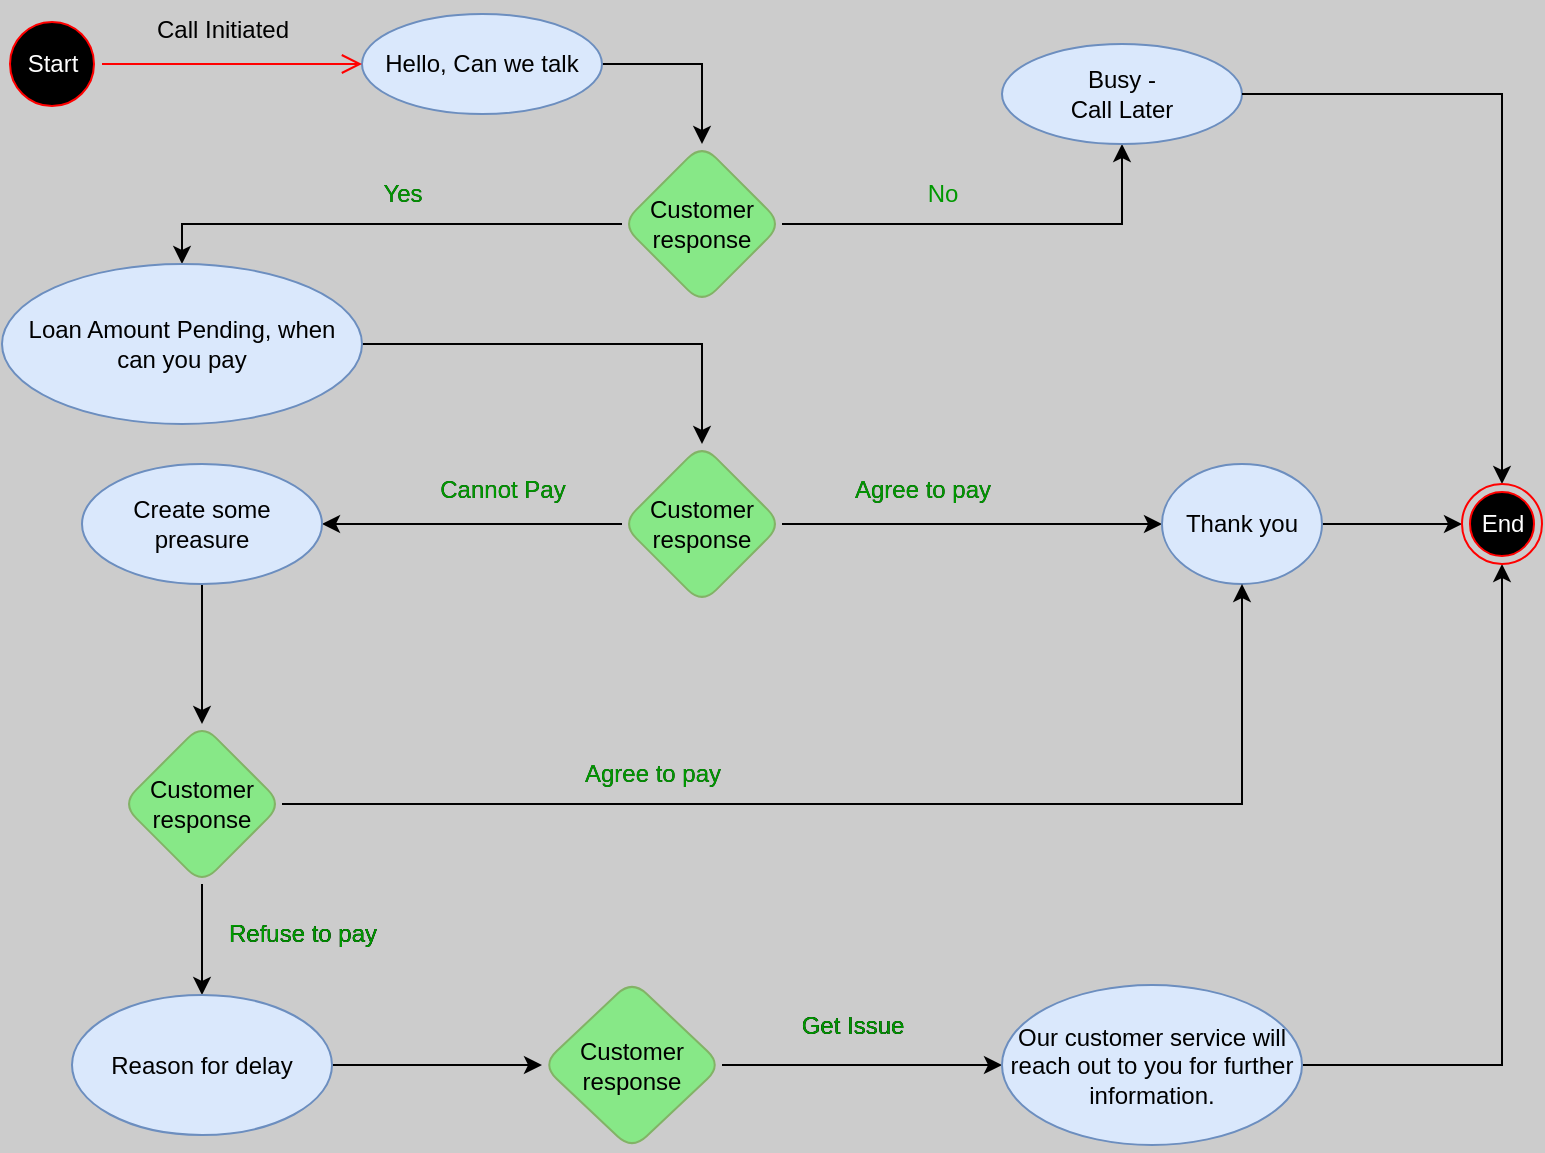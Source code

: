 <mxfile version="21.3.4" type="github">
  <diagram name="Page-1" id="_XSU-ZiaZUm6kHqfMgjd">
    <mxGraphModel dx="1192" dy="529" grid="1" gridSize="10" guides="1" tooltips="1" connect="1" arrows="1" fold="1" page="1" pageScale="1" pageWidth="850" pageHeight="1100" background="#CCCCCC" math="0" shadow="0">
      <root>
        <mxCell id="0" />
        <mxCell id="1" parent="0" />
        <mxCell id="8jqBPqb6njljP35rpJpu-10" value="" style="edgeStyle=orthogonalEdgeStyle;rounded=0;orthogonalLoop=1;jettySize=auto;html=1;" parent="1" source="8jqBPqb6njljP35rpJpu-5" target="8jqBPqb6njljP35rpJpu-9" edge="1">
          <mxGeometry relative="1" as="geometry" />
        </mxCell>
        <mxCell id="8jqBPqb6njljP35rpJpu-5" value="Hello, Can we talk" style="ellipse;whiteSpace=wrap;html=1;rounded=1;fillColor=#dae8fc;strokeColor=#6c8ebf;" parent="1" vertex="1">
          <mxGeometry x="230" y="25" width="120" height="50" as="geometry" />
        </mxCell>
        <mxCell id="8jqBPqb6njljP35rpJpu-12" value="" style="edgeStyle=orthogonalEdgeStyle;rounded=0;orthogonalLoop=1;jettySize=auto;html=1;" parent="1" source="8jqBPqb6njljP35rpJpu-9" target="8jqBPqb6njljP35rpJpu-11" edge="1">
          <mxGeometry relative="1" as="geometry">
            <Array as="points">
              <mxPoint x="610" y="130" />
            </Array>
          </mxGeometry>
        </mxCell>
        <mxCell id="8jqBPqb6njljP35rpJpu-14" value="" style="edgeStyle=orthogonalEdgeStyle;rounded=0;orthogonalLoop=1;jettySize=auto;html=1;" parent="1" source="8jqBPqb6njljP35rpJpu-9" target="8jqBPqb6njljP35rpJpu-13" edge="1">
          <mxGeometry relative="1" as="geometry">
            <Array as="points">
              <mxPoint x="140" y="130" />
            </Array>
          </mxGeometry>
        </mxCell>
        <mxCell id="8jqBPqb6njljP35rpJpu-9" value="Customer&lt;br&gt;response" style="rhombus;whiteSpace=wrap;html=1;rounded=1;fillColor=#87E887;strokeColor=#82b366;fillStyle=auto;" parent="1" vertex="1">
          <mxGeometry x="360" y="90" width="80" height="80" as="geometry" />
        </mxCell>
        <mxCell id="8jqBPqb6njljP35rpJpu-11" value="Busy - &lt;br&gt;Call Later" style="ellipse;whiteSpace=wrap;html=1;rounded=1;fillColor=#dae8fc;strokeColor=#6c8ebf;" parent="1" vertex="1">
          <mxGeometry x="550" y="40" width="120" height="50" as="geometry" />
        </mxCell>
        <mxCell id="8jqBPqb6njljP35rpJpu-18" value="" style="edgeStyle=orthogonalEdgeStyle;rounded=0;orthogonalLoop=1;jettySize=auto;html=1;" parent="1" source="8jqBPqb6njljP35rpJpu-13" target="8jqBPqb6njljP35rpJpu-17" edge="1">
          <mxGeometry relative="1" as="geometry" />
        </mxCell>
        <mxCell id="8jqBPqb6njljP35rpJpu-13" value="Loan Amount Pending, when &lt;br&gt;can you pay" style="ellipse;whiteSpace=wrap;html=1;rounded=1;fillColor=#dae8fc;strokeColor=#6c8ebf;" parent="1" vertex="1">
          <mxGeometry x="50" y="150" width="180" height="80" as="geometry" />
        </mxCell>
        <mxCell id="8jqBPqb6njljP35rpJpu-15" value="No" style="text;align=center;verticalAlign=middle;resizable=0;points=[];autosize=1;strokeColor=none;fillColor=none;fontColor=#009900;labelBackgroundColor=none;labelBorderColor=none;html=1;" parent="1" vertex="1">
          <mxGeometry x="500" y="100" width="40" height="30" as="geometry" />
        </mxCell>
        <mxCell id="8jqBPqb6njljP35rpJpu-16" value="Yes" style="text;html=1;align=center;verticalAlign=middle;resizable=0;points=[];autosize=1;strokeColor=none;fillColor=none;" parent="1" vertex="1">
          <mxGeometry x="230" y="100" width="40" height="30" as="geometry" />
        </mxCell>
        <mxCell id="8jqBPqb6njljP35rpJpu-21" value="" style="edgeStyle=orthogonalEdgeStyle;rounded=0;orthogonalLoop=1;jettySize=auto;html=1;" parent="1" source="8jqBPqb6njljP35rpJpu-17" target="8jqBPqb6njljP35rpJpu-20" edge="1">
          <mxGeometry relative="1" as="geometry" />
        </mxCell>
        <mxCell id="8jqBPqb6njljP35rpJpu-24" value="" style="edgeStyle=orthogonalEdgeStyle;rounded=0;orthogonalLoop=1;jettySize=auto;html=1;" parent="1" source="8jqBPqb6njljP35rpJpu-17" target="8jqBPqb6njljP35rpJpu-23" edge="1">
          <mxGeometry relative="1" as="geometry" />
        </mxCell>
        <mxCell id="8jqBPqb6njljP35rpJpu-17" value="Customer&lt;br style=&quot;border-color: var(--border-color);&quot;&gt;response" style="rhombus;whiteSpace=wrap;html=1;rounded=1;fillColor=#87E887;strokeColor=#82b366;fillStyle=auto;" parent="1" vertex="1">
          <mxGeometry x="360" y="240" width="80" height="80" as="geometry" />
        </mxCell>
        <mxCell id="8jqBPqb6njljP35rpJpu-34" value="" style="edgeStyle=orthogonalEdgeStyle;rounded=0;orthogonalLoop=1;jettySize=auto;html=1;" parent="1" source="8jqBPqb6njljP35rpJpu-20" target="8jqBPqb6njljP35rpJpu-33" edge="1">
          <mxGeometry relative="1" as="geometry" />
        </mxCell>
        <mxCell id="8jqBPqb6njljP35rpJpu-20" value="Create some preasure" style="ellipse;whiteSpace=wrap;html=1;rounded=1;fillColor=#dae8fc;strokeColor=#6c8ebf;" parent="1" vertex="1">
          <mxGeometry x="90" y="250" width="120" height="60" as="geometry" />
        </mxCell>
        <mxCell id="8jqBPqb6njljP35rpJpu-22" value="Cannot Pay" style="text;html=1;align=center;verticalAlign=middle;resizable=0;points=[];autosize=1;strokeColor=none;fillColor=none;" parent="1" vertex="1">
          <mxGeometry x="255" y="248" width="90" height="30" as="geometry" />
        </mxCell>
        <mxCell id="8jqBPqb6njljP35rpJpu-32" value="" style="edgeStyle=orthogonalEdgeStyle;rounded=0;orthogonalLoop=1;jettySize=auto;html=1;entryX=0;entryY=0.5;entryDx=0;entryDy=0;" parent="1" source="8jqBPqb6njljP35rpJpu-23" target="KZPDHs1THXpY1xrSXdAi-1" edge="1">
          <mxGeometry relative="1" as="geometry">
            <mxPoint x="760" y="280" as="targetPoint" />
          </mxGeometry>
        </mxCell>
        <mxCell id="8jqBPqb6njljP35rpJpu-23" value="Thank you" style="ellipse;whiteSpace=wrap;html=1;rounded=1;fillColor=#dae8fc;strokeColor=#6c8ebf;" parent="1" vertex="1">
          <mxGeometry x="630" y="250" width="80" height="60" as="geometry" />
        </mxCell>
        <mxCell id="8jqBPqb6njljP35rpJpu-26" value="Agree to pay" style="text;html=1;align=center;verticalAlign=middle;resizable=0;points=[];autosize=1;strokeColor=none;fillColor=none;" parent="1" vertex="1">
          <mxGeometry x="465" y="248" width="90" height="30" as="geometry" />
        </mxCell>
        <mxCell id="8jqBPqb6njljP35rpJpu-36" style="edgeStyle=orthogonalEdgeStyle;rounded=0;orthogonalLoop=1;jettySize=auto;html=1;entryX=0.5;entryY=1;entryDx=0;entryDy=0;" parent="1" source="8jqBPqb6njljP35rpJpu-33" target="8jqBPqb6njljP35rpJpu-23" edge="1">
          <mxGeometry relative="1" as="geometry">
            <mxPoint x="240" y="420" as="targetPoint" />
          </mxGeometry>
        </mxCell>
        <mxCell id="8jqBPqb6njljP35rpJpu-39" value="" style="edgeStyle=orthogonalEdgeStyle;rounded=0;orthogonalLoop=1;jettySize=auto;html=1;" parent="1" source="8jqBPqb6njljP35rpJpu-33" target="8jqBPqb6njljP35rpJpu-38" edge="1">
          <mxGeometry relative="1" as="geometry" />
        </mxCell>
        <mxCell id="8jqBPqb6njljP35rpJpu-33" value="Customer&lt;br style=&quot;border-color: var(--border-color);&quot;&gt;response" style="rhombus;whiteSpace=wrap;html=1;rounded=1;fillColor=#87E887;strokeColor=#82b366;fillStyle=auto;" parent="1" vertex="1">
          <mxGeometry x="110" y="380" width="80" height="80" as="geometry" />
        </mxCell>
        <mxCell id="8jqBPqb6njljP35rpJpu-37" value="Agree to pay" style="text;html=1;align=center;verticalAlign=middle;resizable=0;points=[];autosize=1;strokeColor=none;fillColor=none;" parent="1" vertex="1">
          <mxGeometry x="330" y="390" width="90" height="30" as="geometry" />
        </mxCell>
        <mxCell id="8jqBPqb6njljP35rpJpu-43" value="" style="edgeStyle=orthogonalEdgeStyle;rounded=0;orthogonalLoop=1;jettySize=auto;html=1;" parent="1" source="8jqBPqb6njljP35rpJpu-38" target="8jqBPqb6njljP35rpJpu-42" edge="1">
          <mxGeometry relative="1" as="geometry" />
        </mxCell>
        <mxCell id="8jqBPqb6njljP35rpJpu-38" value="Reason for delay" style="ellipse;whiteSpace=wrap;html=1;rounded=1;fillColor=#dae8fc;strokeColor=#6c8ebf;" parent="1" vertex="1">
          <mxGeometry x="85" y="515.5" width="130" height="70" as="geometry" />
        </mxCell>
        <mxCell id="8jqBPqb6njljP35rpJpu-45" value="" style="edgeStyle=orthogonalEdgeStyle;rounded=0;orthogonalLoop=1;jettySize=auto;html=1;" parent="1" source="8jqBPqb6njljP35rpJpu-42" target="8jqBPqb6njljP35rpJpu-44" edge="1">
          <mxGeometry relative="1" as="geometry" />
        </mxCell>
        <mxCell id="8jqBPqb6njljP35rpJpu-42" value="&lt;span style=&quot;color: rgb(0, 0, 0); font-family: Helvetica; font-size: 12px; font-style: normal; font-variant-ligatures: normal; font-variant-caps: normal; font-weight: 400; letter-spacing: normal; orphans: 2; text-align: center; text-indent: 0px; text-transform: none; widows: 2; word-spacing: 0px; -webkit-text-stroke-width: 0px; text-decoration-thickness: initial; text-decoration-style: initial; text-decoration-color: initial; float: none; display: inline !important;&quot;&gt;Customer&lt;/span&gt;&lt;br style=&quot;border-color: var(--border-color); color: rgb(0, 0, 0); font-family: Helvetica; font-size: 12px; font-style: normal; font-variant-ligatures: normal; font-variant-caps: normal; font-weight: 400; letter-spacing: normal; orphans: 2; text-align: center; text-indent: 0px; text-transform: none; widows: 2; word-spacing: 0px; -webkit-text-stroke-width: 0px; text-decoration-thickness: initial; text-decoration-style: initial; text-decoration-color: initial;&quot;&gt;&lt;span style=&quot;color: rgb(0, 0, 0); font-family: Helvetica; font-size: 12px; font-style: normal; font-variant-ligatures: normal; font-variant-caps: normal; font-weight: 400; letter-spacing: normal; orphans: 2; text-align: center; text-indent: 0px; text-transform: none; widows: 2; word-spacing: 0px; -webkit-text-stroke-width: 0px; text-decoration-thickness: initial; text-decoration-style: initial; text-decoration-color: initial; float: none; display: inline !important;&quot;&gt;response&lt;/span&gt;" style="rhombus;whiteSpace=wrap;html=1;rounded=1;fillColor=#87E887;strokeColor=#82b366;fillStyle=auto;labelBackgroundColor=none;" parent="1" vertex="1">
          <mxGeometry x="320" y="508" width="90" height="85" as="geometry" />
        </mxCell>
        <mxCell id="8jqBPqb6njljP35rpJpu-53" style="edgeStyle=orthogonalEdgeStyle;rounded=0;orthogonalLoop=1;jettySize=auto;html=1;entryX=0.5;entryY=1;entryDx=0;entryDy=0;" parent="1" source="8jqBPqb6njljP35rpJpu-44" target="KZPDHs1THXpY1xrSXdAi-1" edge="1">
          <mxGeometry relative="1" as="geometry">
            <mxPoint x="800" y="320" as="targetPoint" />
          </mxGeometry>
        </mxCell>
        <mxCell id="8jqBPqb6njljP35rpJpu-44" value="Our customer service will reach out to you for further information." style="ellipse;whiteSpace=wrap;html=1;rounded=1;fillColor=#dae8fc;strokeColor=#6c8ebf;" parent="1" vertex="1">
          <mxGeometry x="550" y="510.5" width="150" height="80" as="geometry" />
        </mxCell>
        <mxCell id="8jqBPqb6njljP35rpJpu-46" value="Get Issue" style="text;html=1;align=center;verticalAlign=middle;resizable=0;points=[];autosize=1;strokeColor=none;fillColor=none;" parent="1" vertex="1">
          <mxGeometry x="440" y="515.5" width="70" height="30" as="geometry" />
        </mxCell>
        <mxCell id="8jqBPqb6njljP35rpJpu-51" value="" style="edgeStyle=orthogonalEdgeStyle;rounded=0;orthogonalLoop=1;jettySize=auto;html=1;entryX=0.5;entryY=0;entryDx=0;entryDy=0;" parent="1" source="8jqBPqb6njljP35rpJpu-11" edge="1" target="KZPDHs1THXpY1xrSXdAi-1">
          <mxGeometry relative="1" as="geometry">
            <mxPoint x="670" y="65" as="sourcePoint" />
            <mxPoint x="800" y="250" as="targetPoint" />
          </mxGeometry>
        </mxCell>
        <mxCell id="n3X8xMj5jI3LsBISQ15W-1" value="Refuse to pay" style="text;html=1;align=center;verticalAlign=middle;resizable=0;points=[];autosize=1;strokeColor=none;fillColor=none;" parent="1" vertex="1">
          <mxGeometry x="150" y="470" width="100" height="30" as="geometry" />
        </mxCell>
        <mxCell id="KZPDHs1THXpY1xrSXdAi-1" value="End" style="ellipse;html=1;shape=endState;fillColor=#000000;strokeColor=#ff0000;fontColor=#FFFFFF;" vertex="1" parent="1">
          <mxGeometry x="780" y="260" width="40" height="40" as="geometry" />
        </mxCell>
        <mxCell id="KZPDHs1THXpY1xrSXdAi-4" value="Start" style="ellipse;html=1;shape=startState;fillColor=#000000;strokeColor=#ff0000;fontColor=#FFFFFF;" vertex="1" parent="1">
          <mxGeometry x="50" y="25" width="50" height="50" as="geometry" />
        </mxCell>
        <mxCell id="KZPDHs1THXpY1xrSXdAi-5" value="" style="edgeStyle=orthogonalEdgeStyle;html=1;verticalAlign=bottom;endArrow=open;endSize=8;strokeColor=#ff0000;rounded=0;entryX=0;entryY=0.5;entryDx=0;entryDy=0;" edge="1" source="KZPDHs1THXpY1xrSXdAi-4" parent="1" target="8jqBPqb6njljP35rpJpu-5">
          <mxGeometry relative="1" as="geometry">
            <mxPoint x="200" y="70" as="targetPoint" />
          </mxGeometry>
        </mxCell>
        <mxCell id="KZPDHs1THXpY1xrSXdAi-6" value="Call Initiated" style="text;html=1;align=center;verticalAlign=middle;resizable=0;points=[];autosize=1;strokeColor=none;fillColor=none;" vertex="1" parent="1">
          <mxGeometry x="115" y="18" width="90" height="30" as="geometry" />
        </mxCell>
        <mxCell id="KZPDHs1THXpY1xrSXdAi-7" value="Get Issue" style="text;html=1;align=center;verticalAlign=middle;resizable=0;points=[];autosize=1;strokeColor=none;fillColor=none;" vertex="1" parent="1">
          <mxGeometry x="440" y="515.5" width="70" height="30" as="geometry" />
        </mxCell>
        <mxCell id="KZPDHs1THXpY1xrSXdAi-8" value="Refuse to pay" style="text;html=1;align=center;verticalAlign=middle;resizable=0;points=[];autosize=1;strokeColor=none;fillColor=none;" vertex="1" parent="1">
          <mxGeometry x="150" y="470" width="100" height="30" as="geometry" />
        </mxCell>
        <mxCell id="KZPDHs1THXpY1xrSXdAi-9" value="Get Issue" style="text;align=center;verticalAlign=middle;resizable=0;points=[];autosize=1;strokeColor=none;fillColor=none;fontColor=#009900;labelBackgroundColor=none;labelBorderColor=none;html=1;" vertex="1" parent="1">
          <mxGeometry x="440" y="515.5" width="70" height="30" as="geometry" />
        </mxCell>
        <mxCell id="KZPDHs1THXpY1xrSXdAi-10" value="Refuse to pay" style="text;align=center;verticalAlign=middle;resizable=0;points=[];autosize=1;strokeColor=none;fillColor=none;fontColor=#009900;labelBackgroundColor=none;labelBorderColor=none;html=1;" vertex="1" parent="1">
          <mxGeometry x="150" y="470" width="100" height="30" as="geometry" />
        </mxCell>
        <mxCell id="KZPDHs1THXpY1xrSXdAi-11" value="Agree to pay" style="text;align=center;verticalAlign=middle;resizable=0;points=[];autosize=1;strokeColor=none;fillColor=none;fontColor=#009900;labelBackgroundColor=none;labelBorderColor=none;html=1;" vertex="1" parent="1">
          <mxGeometry x="330" y="390" width="90" height="30" as="geometry" />
        </mxCell>
        <mxCell id="KZPDHs1THXpY1xrSXdAi-12" value="Agree to pay" style="text;align=center;verticalAlign=middle;resizable=0;points=[];autosize=1;strokeColor=none;fillColor=none;fontColor=#009900;labelBackgroundColor=none;labelBorderColor=none;html=1;" vertex="1" parent="1">
          <mxGeometry x="465" y="248" width="90" height="30" as="geometry" />
        </mxCell>
        <mxCell id="KZPDHs1THXpY1xrSXdAi-13" value="Cannot Pay" style="text;align=center;verticalAlign=middle;resizable=0;points=[];autosize=1;strokeColor=none;fillColor=none;fontColor=#009900;labelBackgroundColor=none;labelBorderColor=none;html=1;" vertex="1" parent="1">
          <mxGeometry x="255" y="248" width="90" height="30" as="geometry" />
        </mxCell>
        <mxCell id="KZPDHs1THXpY1xrSXdAi-14" value="Yes" style="text;align=center;verticalAlign=middle;resizable=0;points=[];autosize=1;strokeColor=none;fillColor=none;fontColor=#009900;labelBackgroundColor=none;labelBorderColor=none;html=1;" vertex="1" parent="1">
          <mxGeometry x="230" y="100" width="40" height="30" as="geometry" />
        </mxCell>
      </root>
    </mxGraphModel>
  </diagram>
</mxfile>
